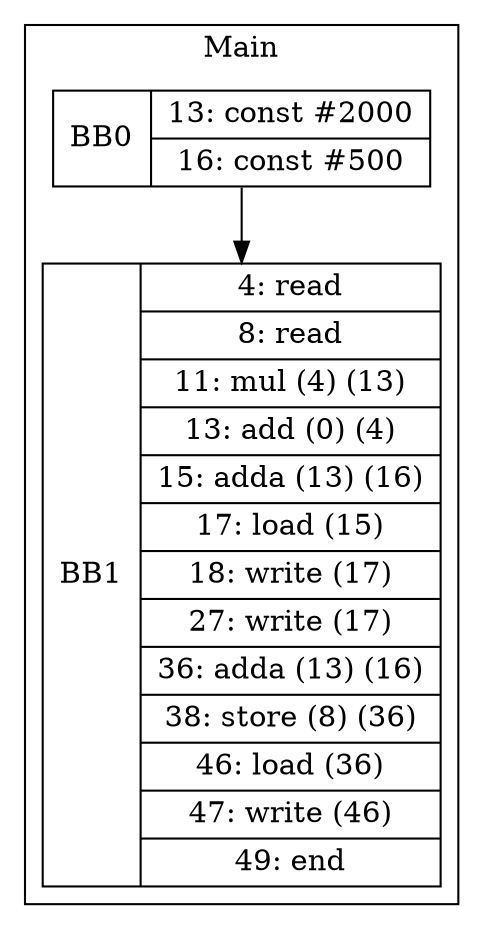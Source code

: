 digraph G {
node [shape=record];
subgraph cluster_main{
label = "Main";
BB0 [shape=record, label="<b>BB0|{13: const #2000|16: const #500}"];
BB1 [shape=record, label="<b>BB1|{4: read|8: read|11: mul (4) (13)|13: add (0) (4)|15: adda (13) (16)|17: load (15)|18: write (17)|27: write (17)|36: adda (13) (16)|38: store (8) (36)|46: load (36)|47: write (46)|49: end}"];
}
BB0:s -> BB1:n ;
}
